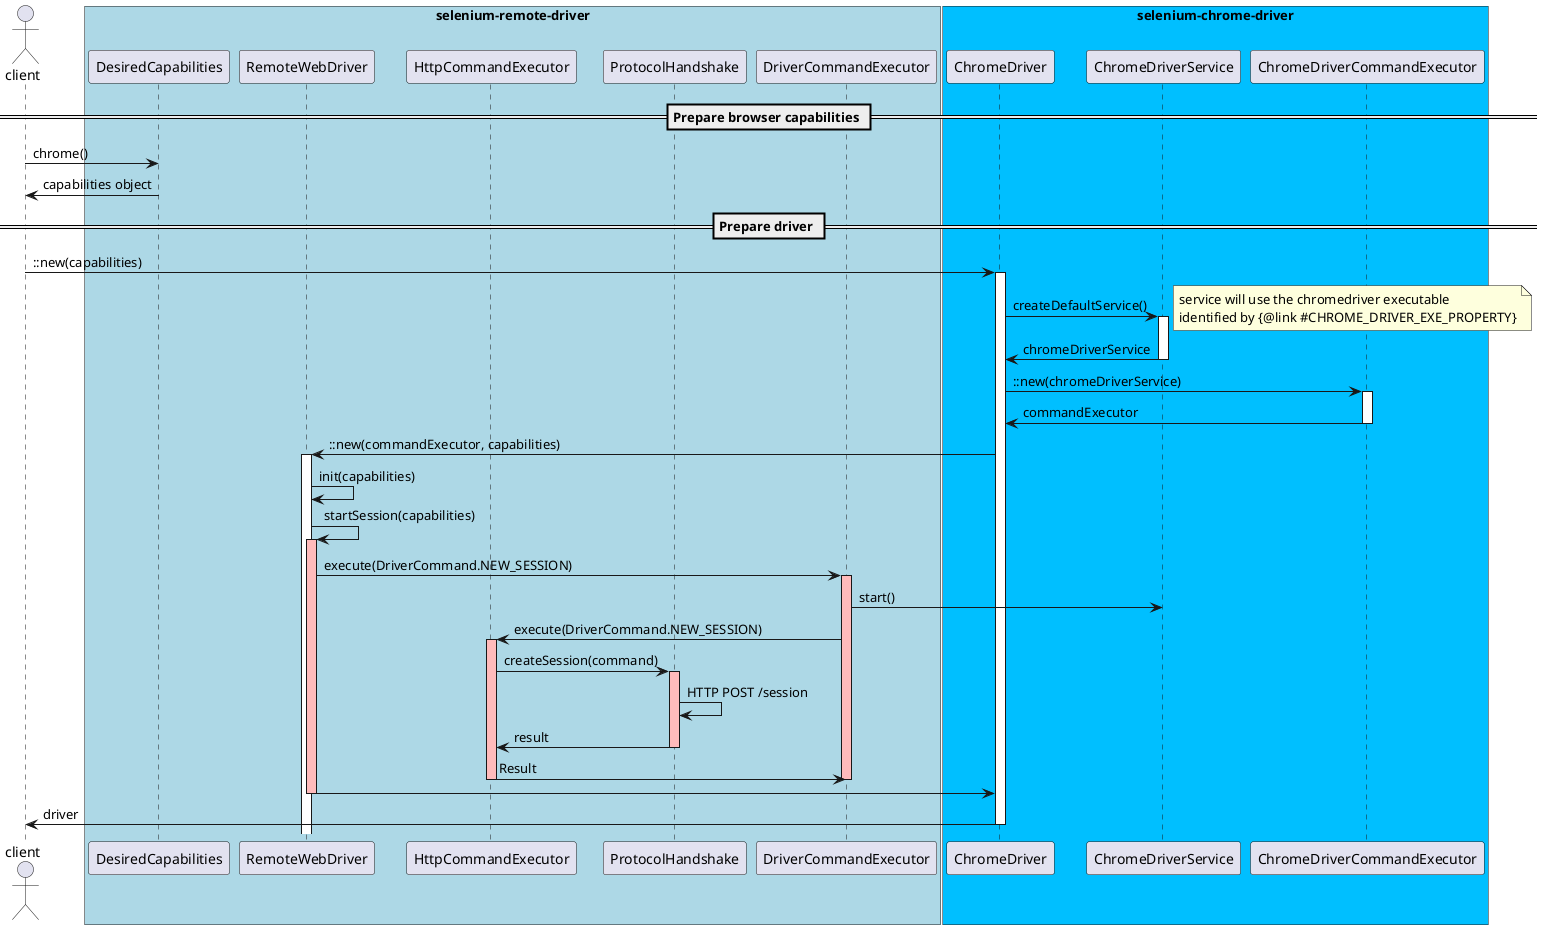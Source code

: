 @startuml
' New session creation
actor client
box "selenium-remote-driver" #LightBlue
	participant DesiredCapabilities as capabilities
	participant RemoteWebDriver
	participant HttpCommandExecutor
	participant ProtocolHandshake
	participant DriverCommandExecutor
end box

box "selenium-chrome-driver" #DeepSkyBlue
	participant ChromeDriver
	participant ChromeDriverService
	participant ChromeDriverCommandExecutor
end box

== Prepare browser capabilities ==
client -> capabilities : chrome()
capabilities -> client : capabilities object
== Prepare driver ==
client -> ChromeDriver : ::new(capabilities)
activate ChromeDriver
ChromeDriver -> ChromeDriverService : createDefaultService()
note right : service will use the chromedriver executable \nidentified by {@link #CHROME_DRIVER_EXE_PROPERTY}
activate ChromeDriverService
ChromeDriverService -> ChromeDriver : chromeDriverService
deactivate ChromeDriverService
ChromeDriver -> ChromeDriverCommandExecutor : ::new(chromeDriverService)
activate ChromeDriverCommandExecutor
ChromeDriverCommandExecutor -> ChromeDriver : commandExecutor
deactivate ChromeDriverCommandExecutor
ChromeDriver -> RemoteWebDriver : ::new(commandExecutor, capabilities)
activate RemoteWebDriver
RemoteWebDriver -> RemoteWebDriver : init(capabilities)
RemoteWebDriver -> RemoteWebDriver : startSession(capabilities)
activate RemoteWebDriver #FFBBBB
RemoteWebDriver -> DriverCommandExecutor : execute(DriverCommand.NEW_SESSION)
activate DriverCommandExecutor #FFBBBB
DriverCommandExecutor -> ChromeDriverService : start()
DriverCommandExecutor -> HttpCommandExecutor : execute(DriverCommand.NEW_SESSION)
activate HttpCommandExecutor #FFBBBB
HttpCommandExecutor -> ProtocolHandshake : createSession(command)
activate ProtocolHandshake #FFBBBB
ProtocolHandshake -> ProtocolHandshake : HTTP POST /session
ProtocolHandshake -> HttpCommandExecutor : result
deactivate ProtocolHandshake
HttpCommandExecutor -> DriverCommandExecutor : Result
deactivate DriverCommandExecutor
deactivate ProtocolHandshake
deactivate HttpCommandExecutor

RemoteWebDriver -> ChromeDriver
deactivate RemoteWebDriver
ChromeDriver -> client : driver
deactivate ChromeDriver
@enduml



@startuml
' opening a url (just a command)
actor client
box "selenium-remote-driver" #LightBlue
	participant RemoteWebDriver
	participant HttpCommandExecutor
	participant DriverCommandExecutor
	participant W3CHttpCommandCodec
	participant W3CHttpResponseCodec
	participant OkHttpClient
end box

client -> RemoteWebDriver : get("URL")
RemoteWebDriver -> RemoteWebDriver : execute(DriverCommand.GET, "URL")
activate RemoteWebDriver
RemoteWebDriver -> DriverCommandExecutor : execute(command)
DriverCommandExecutor -> HttpCommandExecutor : execute(command)
activate HttpCommandExecutor
HttpCommandExecutor -> W3CHttpCommandCodec : encode(command)
W3CHttpCommandCodec -> HttpCommandExecutor : HttpRequest "POST /session/XYZ/url URL"
HttpCommandExecutor -> OkHttpClient : execute(httpRequest)
OkHttpClient -> HttpCommandExecutor : httpResponse
HttpCommandExecutor -> W3CHttpResponseCodec : decode(httpResponse)
W3CHttpResponseCodec -> HttpCommandExecutor : Response response
HttpCommandExecutor -> RemoteWebDriver
deactivate HttpCommandExecutor
deactivate RemoteWebDriver
RemoteWebDriver -> client
@enduml





@startuml
'Capability hierarchy
package selenium-api <<Rectangle>> {
	interface Capabilities
	class AbstractCapabilities
	class ImmutableCapabilities
	class MutableCapabilities
}

package selenium-chrome-driver <<Rectangle>> {
	class ChromeOptions
}

package selenium-remote-driver <<Rectangle>> {
	class DesiredCapabilities
}

interface Serializable

Capabilities <|.down. AbstractCapabilities
Serializable <|.down. MutableCapabilities
Serializable <|.down. ImmutableCapabilities
AbstractCapabilities <|-down- MutableCapabilities
AbstractCapabilities <|-down- ImmutableCapabilities
MutableCapabilities <|-down- DesiredCapabilities
MutableCapabilities <|-down- ChromeOptions
@enduml





@startuml
' Driver classes hierarchy
package selenium-api <<Rectangle>> {
	interface SearchContext
	interface WebDriver
}
package selenium-remote-driver <<Rectangle>> {
	class RemoteWebDriver
}
package selenium-chrome-driver <<Rectangle>> {
	class ChromeDriver
}

SearchContext <.up. WebDriver
WebDriver <-up- RemoteWebDriver
RemoteWebDriver <-up- ChromeDriver
@enduml







@startuml
' overview of component communication for UI testing
node "ChromeDriver" as driver
[Selenium client library] -> driver : HTTP Request
note bottom of driver
implements WebDriver protocol
HttpServer in C++
end note
cloud "Browser" as browser
driver - debug_port : send commands
note bottom of debug_port
DevTools
remote debugging
interface
end note
debug_port -> browser : WebSocket
@enduml




@startuml
' DriverService classes hierarchy
package selenium-remote-driver <<Rectangle>> {
	class DriverService
	note left of DriverService
    Manages the life and death of a native executable driver server.

    It is expected that the driver server implements the
    WebDriver W3C protocol (it was JsonWireProtocol before standartization)

    In particular, it should implement /status command that is used to check if the server is alive.

    In addition to this, it is supposed that the driver server implements /shutdown hook that is
    used to stop the server.
    end note
}
package selenium-chrome-driver <<Rectangle>> {
	class ChromeDriverService
}
package selenium-firefox-driver <<Rectangle>> {
	class GeckoDriverService
}
DriverService <|-down- ChromeDriverService
DriverService <|-down- GeckoDriverService
@enduml






@startuml
' CommandExecutor classes hierarchy
package selenium-remote-driver <<Rectangle>> {
	interface CommandExecutor {
		Response execute(Command command)
	}
	class HttpCommandExecutor
	class DriverCommandExecutor
	note left of DriverCommandExecutor
		A specialized HttpCommandExecutor that will use a DriverService
		that lives and dies with a single WebDriver session.
		The service will be restarted upon each new session
		request and shutdown after each quit command.
	end note
	class DriverService

}
package selenium-chrome-driver <<Rectangle>> {
	class ChromeDriverCommandExecutor
		note left of ChromeDriverCommandExecutor
    		understands ChromeDriver specific commands
    	end note
}
CommandExecutor <|.down. HttpCommandExecutor
HttpCommandExecutor <|-down- DriverCommandExecutor
DriverService -right-* DriverCommandExecutor
DriverCommandExecutor <|-down- ChromeDriverCommandExecutor
@enduml

@startuml
' CommandCodec classes hierarchy
package selenium-remote-driver <<Rectangle>> {
	interface CommandCodec
	note left of CommandCodec
		Converts Command objects to and from another representation.
	end note
	class AbstractHttpCommandCodec
	note left of AbstractHttpCommandCodec
    	Adheres to the W3C's WebDriver wire protocol
    	https://w3.org/tr/webdriver
    end note
    class JsonHttpCommandCodec
    note bottom of JsonHttpCommandCodec
		Adheres to the Selenium project's JSON/HTTP wire protocol
		https://github.com/SeleniumHQ/selenium/wiki/JsonWireProtocol
		Should be deprecated
	end note
   class W3CHttpCommandCodec
    note bottom of W3CHttpCommandCodec
		Adheres to the W3C's WebDriver wire protocol
		https://w3.org/tr/webdriver
	end note

}
CommandCodec <|.down. AbstractHttpCommandCodec
AbstractHttpCommandCodec <|-down- JsonHttpCommandCodec
AbstractHttpCommandCodec <|-down- W3CHttpCommandCodec
@enduml








@startuml
' Overview of important class relations
package selenium-remote-driver <<Rectangle>> {
	class RemoteWebDriver
	interface CommandExecutor {
		Response execute(Command command)
	}
	interface Capabilities {
		Response execute(Command command)
	}
	class HttpCommandExecutor
    	class DriverCommandExecutor
    	class DriverService
}
CommandExecutor -left-* RemoteWebDriver
Capabilities -down-* RemoteWebDriver
CommandExecutor <|.down. HttpCommandExecutor
HttpCommandExecutor <|-down- DriverCommandExecutor
DriverService -right-* DriverCommandExecutor
@enduml


